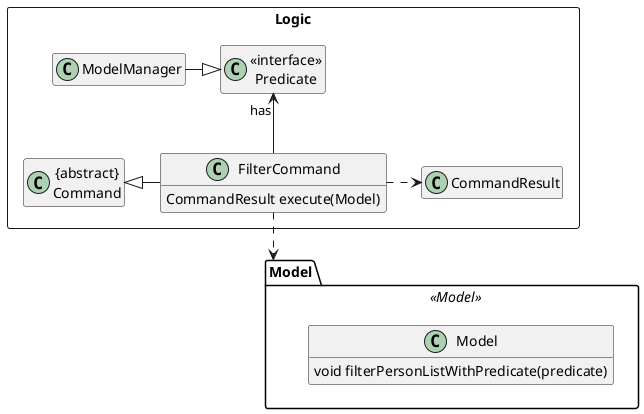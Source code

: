 @startuml

show members
hide empty members

Package Logic <<Rectangle>> {
Class FilterCommand {
    CommandResult execute(Model)
}
Class ModelManager
Class "<<interface>>\nPredicate" as Predicate
Class "{abstract}\nCommand" as Command
Class CommandResult
}

Package Model <<Model>> {
Class Model {
    void filterPersonListWithPredicate(predicate)
}
}

FilterCommand -up-> "has" Predicate
FilterCommand -left-|> Command
FilterCommand .right.> CommandResult
ModelManager -right-|> Predicate
FilterCommand .down.> Model

@enduml
